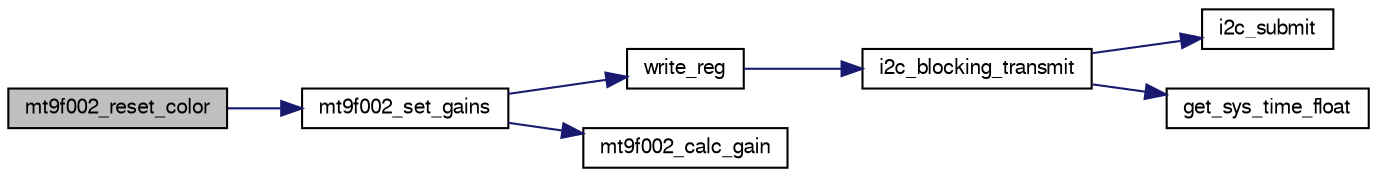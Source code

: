 digraph "mt9f002_reset_color"
{
  edge [fontname="FreeSans",fontsize="10",labelfontname="FreeSans",labelfontsize="10"];
  node [fontname="FreeSans",fontsize="10",shape=record];
  rankdir="LR";
  Node1 [label="mt9f002_reset_color",height=0.2,width=0.4,color="black", fillcolor="grey75", style="filled", fontcolor="black"];
  Node1 -> Node2 [color="midnightblue",fontsize="10",style="solid",fontname="FreeSans"];
  Node2 [label="mt9f002_set_gains",height=0.2,width=0.4,color="black", fillcolor="white", style="filled",URL="$mt9f002_8c.html#a2b19e806c9c4331da2e4730dd6592e38",tooltip="Sets the GreenR, Blue, Red and GreenB gains. "];
  Node2 -> Node3 [color="midnightblue",fontsize="10",style="solid",fontname="FreeSans"];
  Node3 [label="write_reg",height=0.2,width=0.4,color="black", fillcolor="white", style="filled",URL="$mt9f002_8c.html#ab00cad0726a874bbfacc6481624e7463",tooltip="Write multiple bytes to a single register. "];
  Node3 -> Node4 [color="midnightblue",fontsize="10",style="solid",fontname="FreeSans"];
  Node4 [label="i2c_blocking_transmit",height=0.2,width=0.4,color="black", fillcolor="white", style="filled",URL="$group__i2c.html#gad729c07f3a162f0463cbe381f4b538d3",tooltip="Submit a write only transaction and wait for it to complete. "];
  Node4 -> Node5 [color="midnightblue",fontsize="10",style="solid",fontname="FreeSans"];
  Node5 [label="i2c_submit",height=0.2,width=0.4,color="black", fillcolor="white", style="filled",URL="$group__i2c.html#ga4eed48e542a9c71b93372f5a38d7e367",tooltip="Submit a I2C transaction. "];
  Node4 -> Node6 [color="midnightblue",fontsize="10",style="solid",fontname="FreeSans"];
  Node6 [label="get_sys_time_float",height=0.2,width=0.4,color="black", fillcolor="white", style="filled",URL="$sys__time_8h.html#af486c2fb33d8d33645256a9970eb056e",tooltip="Get the time in seconds since startup. "];
  Node2 -> Node7 [color="midnightblue",fontsize="10",style="solid",fontname="FreeSans"];
  Node7 [label="mt9f002_calc_gain",height=0.2,width=0.4,color="black", fillcolor="white", style="filled",URL="$mt9f002_8c.html#a1564bc84cae7f55e338ef29831456ac7",tooltip="Calculate the gain based on value of 1.0 -> 63.50. "];
}

